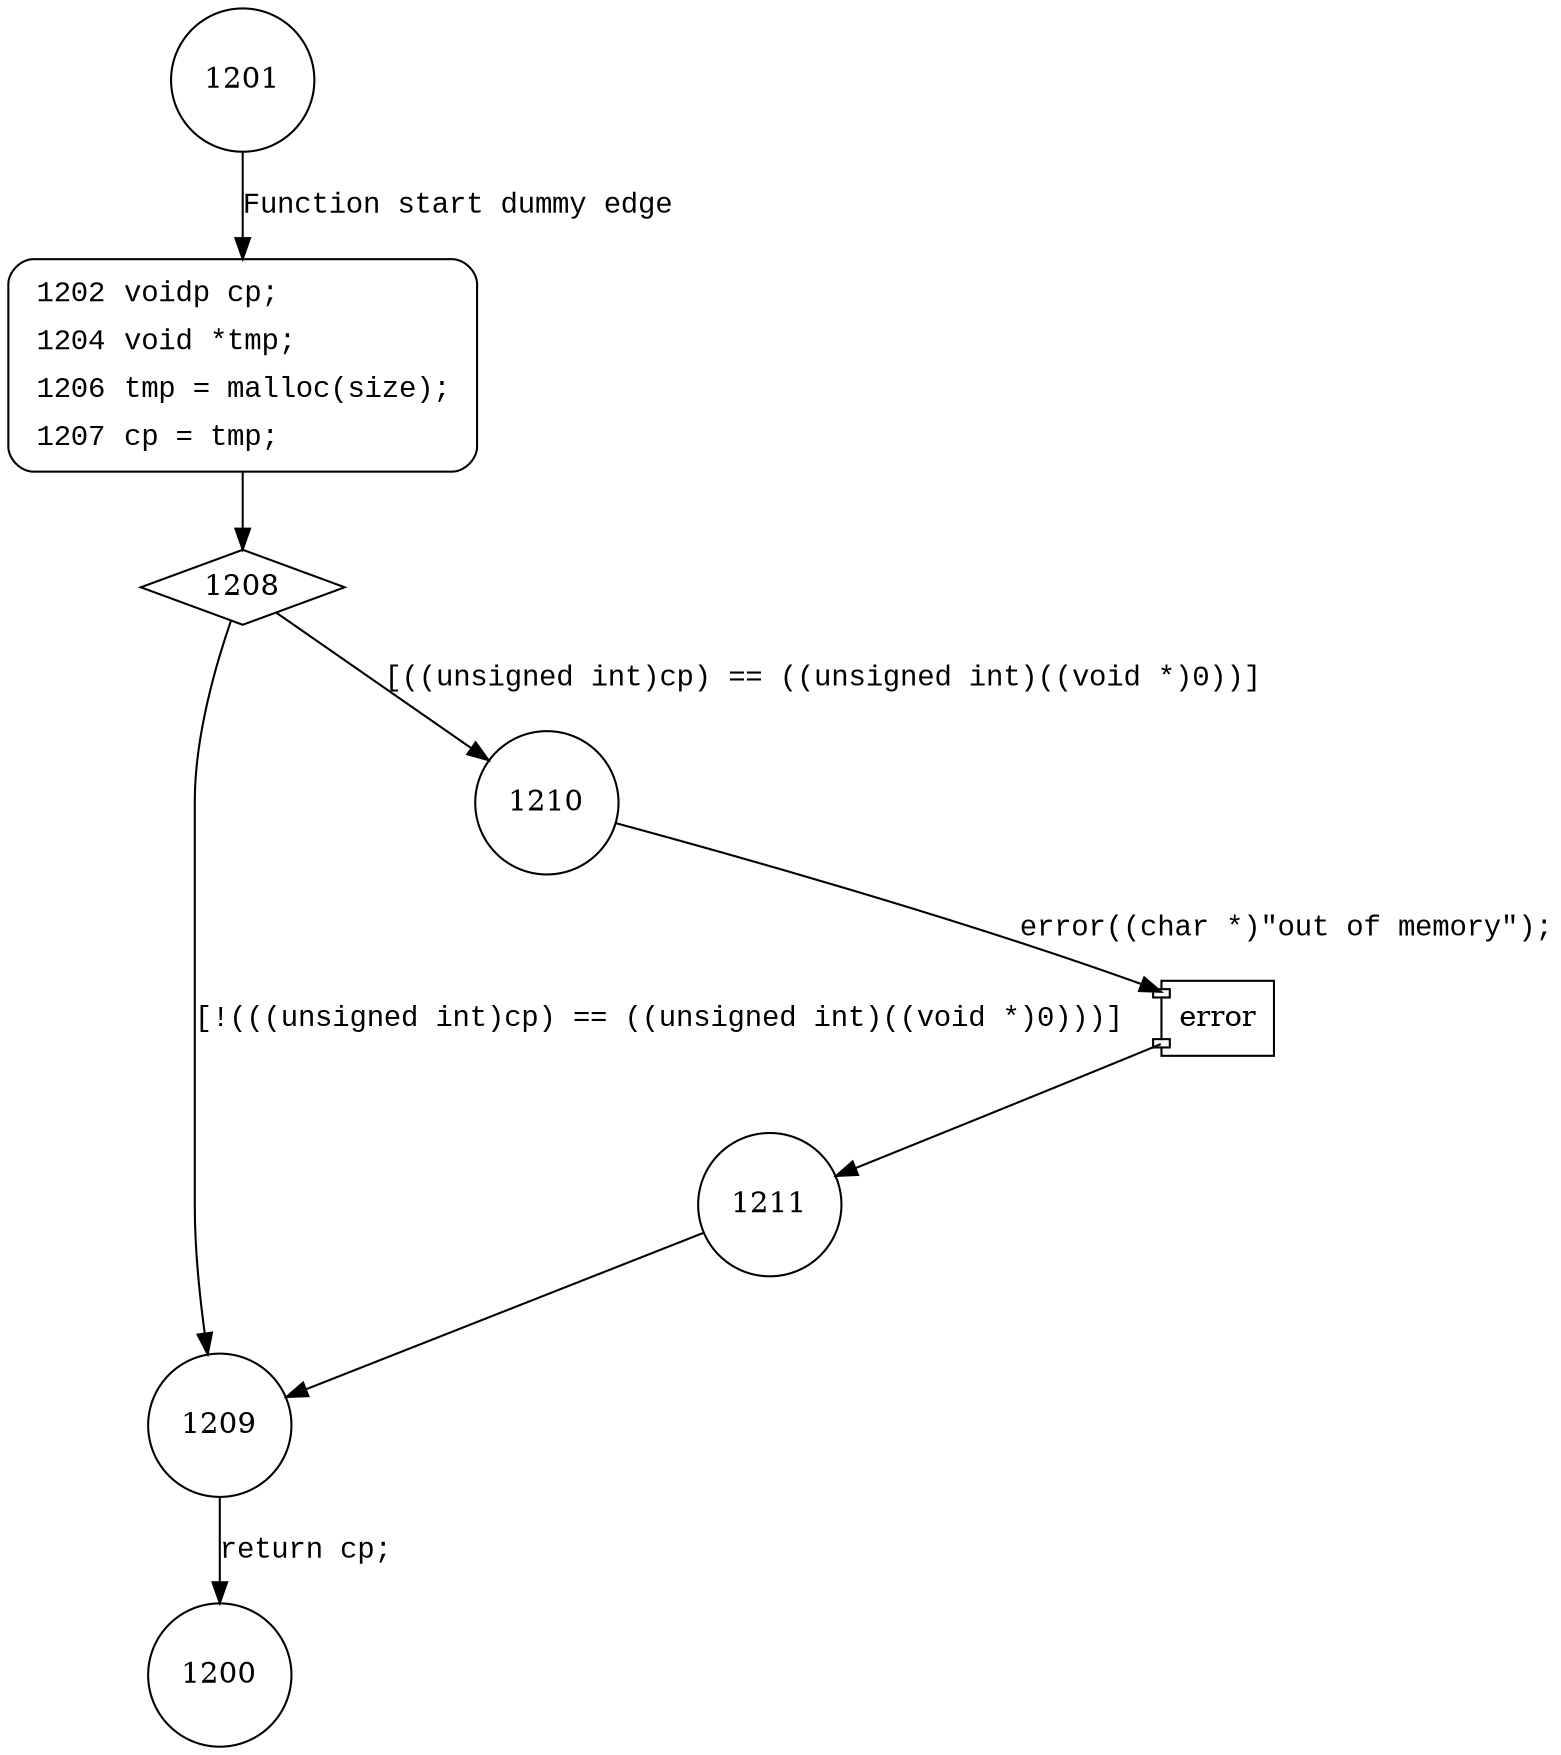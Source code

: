 digraph xmalloc {
1201 [shape="circle"]
1202 [shape="circle"]
1208 [shape="diamond"]
1209 [shape="circle"]
1210 [shape="circle"]
1211 [shape="circle"]
1200 [shape="circle"]
1202 [style="filled,bold" penwidth="1" fillcolor="white" fontname="Courier New" shape="Mrecord" label=<<table border="0" cellborder="0" cellpadding="3" bgcolor="white"><tr><td align="right">1202</td><td align="left">voidp cp;</td></tr><tr><td align="right">1204</td><td align="left">void *tmp;</td></tr><tr><td align="right">1206</td><td align="left">tmp = malloc(size);</td></tr><tr><td align="right">1207</td><td align="left">cp = tmp;</td></tr></table>>]
1202 -> 1208[label=""]
1201 -> 1202 [label="Function start dummy edge" fontname="Courier New"]
1208 -> 1209 [label="[!(((unsigned int)cp) == ((unsigned int)((void *)0)))]" fontname="Courier New"]
1208 -> 1210 [label="[((unsigned int)cp) == ((unsigned int)((void *)0))]" fontname="Courier New"]
100012 [shape="component" label="error"]
1210 -> 100012 [label="error((char *)\"out of memory\");" fontname="Courier New"]
100012 -> 1211 [label="" fontname="Courier New"]
1209 -> 1200 [label="return cp;" fontname="Courier New"]
1211 -> 1209 [label="" fontname="Courier New"]
}